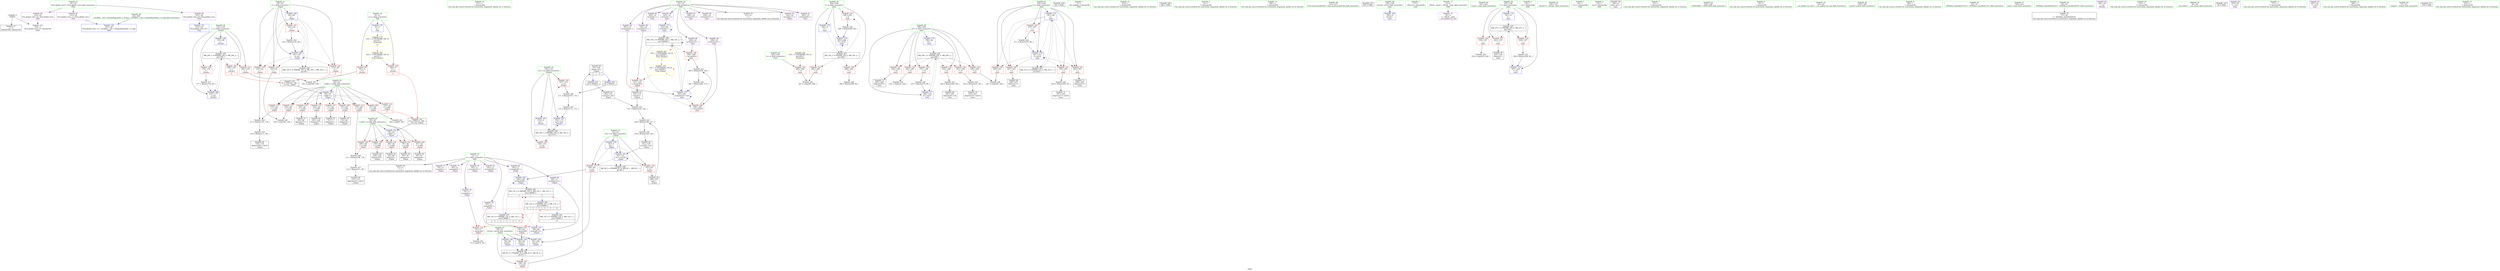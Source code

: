 digraph "SVFG" {
	label="SVFG";

	Node0x55d2bf712060 [shape=record,color=grey,label="{NodeID: 0\nNullPtr}"];
	Node0x55d2bf712060 -> Node0x55d2bf731a80[style=solid];
	Node0x55d2bf712060 -> Node0x55d2bf7392a0[style=solid];
	Node0x55d2bf74def0 [shape=record,color=yellow,style=double,label="{NodeID: 263\n16V_1 = ENCHI(MR_16V_0)\npts\{10 \}\nFun[_Z4calcv]}"];
	Node0x55d2bf74def0 -> Node0x55d2bf732690[style=dashed];
	Node0x55d2bf74def0 -> Node0x55d2bf732760[style=dashed];
	Node0x55d2bf732490 [shape=record,color=purple,label="{NodeID: 97\n313\<--24\nllvm.global_ctors_1\<--llvm.global_ctors\nGlob }"];
	Node0x55d2bf732490 -> Node0x55d2bf7391a0[style=solid];
	Node0x55d2bf72ff40 [shape=record,color=green,label="{NodeID: 14\n211\<--1\n\<--dummyObj\nCan only get source location for instruction, argument, global var or function.}"];
	Node0x55d2bf732030 [shape=record,color=red,label="{NodeID: 111\n104\<--60\n\<--v.addr\n_Z2goii\n}"];
	Node0x55d2bf732030 -> Node0x55d2bf73fe50[style=solid];
	Node0x55d2bf7309c0 [shape=record,color=green,label="{NodeID: 28\n58\<--59\nn.addr\<--n.addr_field_insensitive\n_Z2goii\n}"];
	Node0x55d2bf7309c0 -> Node0x55d2bf732900[style=solid];
	Node0x55d2bf7309c0 -> Node0x55d2bf7329d0[style=solid];
	Node0x55d2bf7309c0 -> Node0x55d2bf732aa0[style=solid];
	Node0x55d2bf7309c0 -> Node0x55d2bf731b50[style=solid];
	Node0x55d2bf7309c0 -> Node0x55d2bf731c20[style=solid];
	Node0x55d2bf7309c0 -> Node0x55d2bf7393a0[style=solid];
	Node0x55d2bf737bb0 [shape=record,color=red,label="{NodeID: 125\n167\<--153\n\<--res\n_Z4calcv\n}"];
	Node0x55d2bf737bb0 -> Node0x55d2bf73e950[style=solid];
	Node0x55d2bf7315e0 [shape=record,color=green,label="{NodeID: 42\n203\<--204\ntt\<--tt_field_insensitive\nmain\n}"];
	Node0x55d2bf7315e0 -> Node0x55d2bf738b20[style=solid];
	Node0x55d2bf73e350 [shape=record,color=grey,label="{NodeID: 222\n129 = Binary(128, 130, )\n}"];
	Node0x55d2bf73e350 -> Node0x55d2bf733860[style=solid];
	Node0x55d2bf738710 [shape=record,color=red,label="{NodeID: 139\n239\<--201\n\<--j\nmain\n}"];
	Node0x55d2bf738710 -> Node0x55d2bf73f850[style=solid];
	Node0x55d2bf7332b0 [shape=record,color=black,label="{NodeID: 56\n92\<--91\nidxprom9\<--\n_Z2goii\n}"];
	Node0x55d2bf75f0d0 [shape=record,color=black,label="{NodeID: 319\n182 = PHI()\n}"];
	Node0x55d2bf73f850 [shape=record,color=grey,label="{NodeID: 236\n241 = cmp(239, 240, )\n}"];
	Node0x55d2bf7392a0 [shape=record,color=blue, style = dotted,label="{NodeID: 153\n314\<--3\nllvm.global_ctors_2\<--dummyVal\nGlob }"];
	Node0x55d2bf733e10 [shape=record,color=black,label="{NodeID: 70\n253\<--252\nidxprom14\<--sub13\nmain\n}"];
	Node0x55d2bf749df0 [shape=record,color=black,label="{NodeID: 250\nMR_12V_2 = PHI(MR_12V_6, MR_12V_1, MR_12V_3, )\npts\{130000 \}\n|{<s0>3|<s1>5}}"];
	Node0x55d2bf749df0:s0 -> Node0x55d2bf74c0f0[style=dashed,color=blue];
	Node0x55d2bf749df0:s1 -> Node0x55d2bf74cff0[style=dashed,color=blue];
	Node0x55d2bf739e30 [shape=record,color=blue,label="{NodeID: 167\n153\<--172\nres\<--rem\n_Z4calcv\n}"];
	Node0x55d2bf739e30 -> Node0x55d2bf74c5f0[style=dashed];
	Node0x55d2bf734970 [shape=record,color=purple,label="{NodeID: 84\n120\<--14\narrayidx21\<--c\n_Z2goii\n}"];
	Node0x55d2bf734970 -> Node0x55d2bf737ae0[style=solid];
	Node0x55d2bf729320 [shape=record,color=green,label="{NodeID: 1\n7\<--1\n__dso_handle\<--dummyObj\nGlob }"];
	Node0x55d2bf732590 [shape=record,color=purple,label="{NodeID: 98\n314\<--24\nllvm.global_ctors_2\<--llvm.global_ctors\nGlob }"];
	Node0x55d2bf732590 -> Node0x55d2bf7392a0[style=solid];
	Node0x55d2bf72ffd0 [shape=record,color=green,label="{NodeID: 15\n215\<--1\n\<--dummyObj\nCan only get source location for instruction, argument, global var or function.}"];
	Node0x55d2bf732100 [shape=record,color=red,label="{NodeID: 112\n110\<--60\n\<--v.addr\n_Z2goii\n}"];
	Node0x55d2bf732100 -> Node0x55d2bf73ec50[style=solid];
	Node0x55d2bf730a90 [shape=record,color=green,label="{NodeID: 29\n60\<--61\nv.addr\<--v.addr_field_insensitive\n_Z2goii\n}"];
	Node0x55d2bf730a90 -> Node0x55d2bf731cf0[style=solid];
	Node0x55d2bf730a90 -> Node0x55d2bf731dc0[style=solid];
	Node0x55d2bf730a90 -> Node0x55d2bf731e90[style=solid];
	Node0x55d2bf730a90 -> Node0x55d2bf731f60[style=solid];
	Node0x55d2bf730a90 -> Node0x55d2bf732030[style=solid];
	Node0x55d2bf730a90 -> Node0x55d2bf732100[style=solid];
	Node0x55d2bf730a90 -> Node0x55d2bf7321d0[style=solid];
	Node0x55d2bf730a90 -> Node0x55d2bf7322a0[style=solid];
	Node0x55d2bf730a90 -> Node0x55d2bf737390[style=solid];
	Node0x55d2bf730a90 -> Node0x55d2bf739470[style=solid];
	Node0x55d2bf737c80 [shape=record,color=red,label="{NodeID: 126\n180\<--153\n\<--res\n_Z4calcv\n}"];
	Node0x55d2bf7316b0 [shape=record,color=green,label="{NodeID: 43\n205\<--206\nii\<--ii_field_insensitive\nmain\n}"];
	Node0x55d2bf7316b0 -> Node0x55d2bf738bf0[style=solid];
	Node0x55d2bf7316b0 -> Node0x55d2bf738cc0[style=solid];
	Node0x55d2bf7316b0 -> Node0x55d2bf738d90[style=solid];
	Node0x55d2bf7316b0 -> Node0x55d2bf73a720[style=solid];
	Node0x55d2bf7316b0 -> Node0x55d2bf73a7f0[style=solid];
	Node0x55d2bf73e4d0 [shape=record,color=grey,label="{NodeID: 223\n128 = Binary(108, 127, )\n}"];
	Node0x55d2bf73e4d0 -> Node0x55d2bf73e350[style=solid];
	Node0x55d2bf7387e0 [shape=record,color=red,label="{NodeID: 140\n247\<--201\n\<--j\nmain\n}"];
	Node0x55d2bf7387e0 -> Node0x55d2bf733d40[style=solid];
	Node0x55d2bf733380 [shape=record,color=black,label="{NodeID: 57\n95\<--94\nidxprom11\<--\n_Z2goii\n}"];
	Node0x55d2bf75f1a0 [shape=record,color=black,label="{NodeID: 320\n280 = PHI()\n}"];
	Node0x55d2bf73f9d0 [shape=record,color=grey,label="{NodeID: 237\n165 = cmp(163, 164, )\n}"];
	Node0x55d2bf7393a0 [shape=record,color=blue,label="{NodeID: 154\n58\<--54\nn.addr\<--n\n_Z2goii\n}"];
	Node0x55d2bf7393a0 -> Node0x55d2bf732900[style=dashed];
	Node0x55d2bf7393a0 -> Node0x55d2bf7329d0[style=dashed];
	Node0x55d2bf7393a0 -> Node0x55d2bf732aa0[style=dashed];
	Node0x55d2bf7393a0 -> Node0x55d2bf731b50[style=dashed];
	Node0x55d2bf7393a0 -> Node0x55d2bf731c20[style=dashed];
	Node0x55d2bf733ee0 [shape=record,color=black,label="{NodeID: 71\n257\<--256\nidxprom17\<--sub16\nmain\n}"];
	Node0x55d2bf74a2f0 [shape=record,color=black,label="{NodeID: 251\nMR_35V_3 = PHI(MR_35V_4, MR_35V_2, )\npts\{206 \}\n}"];
	Node0x55d2bf74a2f0 -> Node0x55d2bf738bf0[style=dashed];
	Node0x55d2bf74a2f0 -> Node0x55d2bf738cc0[style=dashed];
	Node0x55d2bf74a2f0 -> Node0x55d2bf738d90[style=dashed];
	Node0x55d2bf74a2f0 -> Node0x55d2bf73a7f0[style=dashed];
	Node0x55d2bf739f00 [shape=record,color=blue,label="{NodeID: 168\n155\<--177\ni\<--inc\n_Z4calcv\n}"];
	Node0x55d2bf739f00 -> Node0x55d2bf74caf0[style=dashed];
	Node0x55d2bf734a40 [shape=record,color=purple,label="{NodeID: 85\n224\<--14\narrayidx\<--c\nmain\n}"];
	Node0x55d2bf72f4e0 [shape=record,color=green,label="{NodeID: 2\n9\<--1\n\<--dummyObj\nCan only get source location for instruction, argument, global var or function.}"];
	Node0x55d2bf732690 [shape=record,color=red,label="{NodeID: 99\n164\<--8\n\<--n\n_Z4calcv\n}"];
	Node0x55d2bf732690 -> Node0x55d2bf73f9d0[style=solid];
	Node0x55d2bf730060 [shape=record,color=green,label="{NodeID: 16\n220\<--1\n\<--dummyObj\nCan only get source location for instruction, argument, global var or function.}"];
	Node0x55d2bf7321d0 [shape=record,color=red,label="{NodeID: 113\n115\<--60\n\<--v.addr\n_Z2goii\n}"];
	Node0x55d2bf7321d0 -> Node0x55d2bf73edd0[style=solid];
	Node0x55d2bf730b60 [shape=record,color=green,label="{NodeID: 30\n62\<--63\nres\<--res_field_insensitive\n_Z2goii\n}"];
	Node0x55d2bf730b60 -> Node0x55d2bf737460[style=solid];
	Node0x55d2bf730b60 -> Node0x55d2bf737530[style=solid];
	Node0x55d2bf730b60 -> Node0x55d2bf7397b0[style=solid];
	Node0x55d2bf730b60 -> Node0x55d2bf739950[style=solid];
	Node0x55d2bf737d50 [shape=record,color=red,label="{NodeID: 127\n163\<--155\n\<--i\n_Z4calcv\n}"];
	Node0x55d2bf737d50 -> Node0x55d2bf73f9d0[style=solid];
	Node0x55d2bf731780 [shape=record,color=green,label="{NodeID: 44\n212\<--213\nllvm.memset.p0i8.i64\<--llvm.memset.p0i8.i64_field_insensitive\n}"];
	Node0x55d2bf73e650 [shape=record,color=grey,label="{NodeID: 224\n127 = Binary(122, 126, )\n}"];
	Node0x55d2bf73e650 -> Node0x55d2bf73e4d0[style=solid];
	Node0x55d2bf7388b0 [shape=record,color=red,label="{NodeID: 141\n255\<--201\n\<--j\nmain\n}"];
	Node0x55d2bf7388b0 -> Node0x55d2bf73e050[style=solid];
	Node0x55d2bf733450 [shape=record,color=black,label="{NodeID: 58\n108\<--107\nconv\<--\n_Z2goii\n}"];
	Node0x55d2bf733450 -> Node0x55d2bf73e4d0[style=solid];
	Node0x55d2bf75f270 [shape=record,color=black,label="{NodeID: 321\n292 = PHI()\n}"];
	Node0x55d2bf73fb50 [shape=record,color=grey,label="{NodeID: 238\n235 = cmp(234, 220, )\n}"];
	Node0x55d2bf739470 [shape=record,color=blue,label="{NodeID: 155\n60\<--55\nv.addr\<--v\n_Z2goii\n}"];
	Node0x55d2bf739470 -> Node0x55d2bf731cf0[style=dashed];
	Node0x55d2bf739470 -> Node0x55d2bf731dc0[style=dashed];
	Node0x55d2bf739470 -> Node0x55d2bf731e90[style=dashed];
	Node0x55d2bf739470 -> Node0x55d2bf731f60[style=dashed];
	Node0x55d2bf739470 -> Node0x55d2bf732030[style=dashed];
	Node0x55d2bf739470 -> Node0x55d2bf732100[style=dashed];
	Node0x55d2bf739470 -> Node0x55d2bf7321d0[style=dashed];
	Node0x55d2bf739470 -> Node0x55d2bf7322a0[style=dashed];
	Node0x55d2bf739470 -> Node0x55d2bf737390[style=dashed];
	Node0x55d2bf733fb0 [shape=record,color=black,label="{NodeID: 72\n263\<--262\nidxprom19\<--\nmain\n}"];
	Node0x55d2bf74a7f0 [shape=record,color=black,label="{NodeID: 252\nMR_12V_2 = PHI(MR_12V_3, MR_12V_1, )\npts\{130000 \}\n|{<s0>11}}"];
	Node0x55d2bf74a7f0:s0 -> Node0x55d2bf74cff0[style=dashed,color=red];
	Node0x55d2bf739fd0 [shape=record,color=blue,label="{NodeID: 169\n195\<--9\nretval\<--\nmain\n}"];
	Node0x55d2bf734b10 [shape=record,color=purple,label="{NodeID: 86\n225\<--14\narrayidx1\<--c\nmain\n}"];
	Node0x55d2bf734b10 -> Node0x55d2bf73a170[style=solid];
	Node0x55d2bf72a540 [shape=record,color=green,label="{NodeID: 3\n17\<--1\n_ZSt3cin\<--dummyObj\nGlob }"];
	Node0x55d2bf732760 [shape=record,color=red,label="{NodeID: 100\n168\<--8\n\<--n\n_Z4calcv\n|{<s0>5}}"];
	Node0x55d2bf732760:s0 -> Node0x55d2bf75f340[style=solid,color=red];
	Node0x55d2bf7300f0 [shape=record,color=green,label="{NodeID: 17\n4\<--6\n_ZStL8__ioinit\<--_ZStL8__ioinit_field_insensitive\nGlob }"];
	Node0x55d2bf7300f0 -> Node0x55d2bf734150[style=solid];
	Node0x55d2bf750080 [shape=record,color=yellow,style=double,label="{NodeID: 280\n33V_1 = ENCHI(MR_33V_0)\npts\{204 \}\nFun[main]}"];
	Node0x55d2bf750080 -> Node0x55d2bf738b20[style=dashed];
	Node0x55d2bf7322a0 [shape=record,color=red,label="{NodeID: 114\n123\<--60\n\<--v.addr\n_Z2goii\n|{<s0>3}}"];
	Node0x55d2bf7322a0:s0 -> Node0x55d2bf75f340[style=solid,color=red];
	Node0x55d2bf730c30 [shape=record,color=green,label="{NodeID: 31\n64\<--65\ni\<--i_field_insensitive\n_Z2goii\n}"];
	Node0x55d2bf730c30 -> Node0x55d2bf737600[style=solid];
	Node0x55d2bf730c30 -> Node0x55d2bf7376d0[style=solid];
	Node0x55d2bf730c30 -> Node0x55d2bf7377a0[style=solid];
	Node0x55d2bf730c30 -> Node0x55d2bf737870[style=solid];
	Node0x55d2bf730c30 -> Node0x55d2bf739880[style=solid];
	Node0x55d2bf730c30 -> Node0x55d2bf739a20[style=solid];
	Node0x55d2bf737e20 [shape=record,color=red,label="{NodeID: 128\n169\<--155\n\<--i\n_Z4calcv\n|{<s0>5}}"];
	Node0x55d2bf737e20:s0 -> Node0x55d2bf75f6a0[style=solid,color=red];
	Node0x55d2bf731880 [shape=record,color=green,label="{NodeID: 45\n281\<--282\nscanf\<--scanf_field_insensitive\n}"];
	Node0x55d2bf73e7d0 [shape=record,color=grey,label="{NodeID: 225\n172 = Binary(171, 173, )\n}"];
	Node0x55d2bf73e7d0 -> Node0x55d2bf739e30[style=solid];
	Node0x55d2bf738980 [shape=record,color=red,label="{NodeID: 142\n265\<--201\n\<--j\nmain\n}"];
	Node0x55d2bf738980 -> Node0x55d2bf734080[style=solid];
	Node0x55d2bf733520 [shape=record,color=black,label="{NodeID: 59\n113\<--112\nidxprom16\<--sub15\n_Z2goii\n}"];
	Node0x55d2bf75f340 [shape=record,color=black,label="{NodeID: 322\n54 = PHI(123, 168, )\n0th arg _Z2goii }"];
	Node0x55d2bf75f340 -> Node0x55d2bf7393a0[style=solid];
	Node0x55d2bf73fcd0 [shape=record,color=grey,label="{NodeID: 239\n219 = cmp(218, 220, )\n}"];
	Node0x55d2bf739540 [shape=record,color=blue,label="{NodeID: 156\n56\<--84\nretval\<--\n_Z2goii\n}"];
	Node0x55d2bf739540 -> Node0x55d2bf748ef0[style=dashed];
	Node0x55d2bf734080 [shape=record,color=black,label="{NodeID: 73\n266\<--265\nidxprom21\<--\nmain\n}"];
	Node0x55d2bf74acf0 [shape=record,color=black,label="{NodeID: 253\nMR_27V_3 = PHI(MR_27V_4, MR_27V_2, )\npts\{198 \}\n}"];
	Node0x55d2bf74acf0 -> Node0x55d2bf737fc0[style=dashed];
	Node0x55d2bf74acf0 -> Node0x55d2bf738090[style=dashed];
	Node0x55d2bf74acf0 -> Node0x55d2bf738160[style=dashed];
	Node0x55d2bf74acf0 -> Node0x55d2bf73a240[style=dashed];
	Node0x55d2bf73a0a0 [shape=record,color=blue,label="{NodeID: 170\n197\<--9\ni\<--\nmain\n}"];
	Node0x55d2bf73a0a0 -> Node0x55d2bf74acf0[style=dashed];
	Node0x55d2bf734be0 [shape=record,color=purple,label="{NodeID: 87\n246\<--14\narrayidx10\<--c\nmain\n}"];
	Node0x55d2bf72a5d0 [shape=record,color=green,label="{NodeID: 4\n18\<--1\n.str\<--dummyObj\nGlob }"];
	Node0x55d2bf74f4c0 [shape=record,color=yellow,style=double,label="{NodeID: 267\n14V_1 = ENCHI(MR_14V_0)\npts\{160000 \}\nFun[_Z4calcv]|{<s0>5}}"];
	Node0x55d2bf74f4c0:s0 -> Node0x55d2bf74fb10[style=dashed,color=red];
	Node0x55d2bf732830 [shape=record,color=red,label="{NodeID: 101\n148\<--56\n\<--retval\n_Z2goii\n}"];
	Node0x55d2bf732830 -> Node0x55d2bf733ad0[style=solid];
	Node0x55d2bf730180 [shape=record,color=green,label="{NodeID: 18\n8\<--10\nn\<--n_field_insensitive\nGlob }"];
	Node0x55d2bf730180 -> Node0x55d2bf732690[style=solid];
	Node0x55d2bf730180 -> Node0x55d2bf732760[style=solid];
	Node0x55d2bf730180 -> Node0x55d2bf739000[style=solid];
	Node0x55d2bf737390 [shape=record,color=red,label="{NodeID: 115\n142\<--60\n\<--v.addr\n_Z2goii\n}"];
	Node0x55d2bf737390 -> Node0x55d2bf733a00[style=solid];
	Node0x55d2bf730d00 [shape=record,color=green,label="{NodeID: 32\n150\<--151\n_Z4calcv\<--_Z4calcv_field_insensitive\n}"];
	Node0x55d2bf737ef0 [shape=record,color=red,label="{NodeID: 129\n176\<--155\n\<--i\n_Z4calcv\n}"];
	Node0x55d2bf737ef0 -> Node0x55d2bf73dbd0[style=solid];
	Node0x55d2bf731980 [shape=record,color=green,label="{NodeID: 46\n26\<--308\n_GLOBAL__sub_I_SergeyRogulenko_2_0.cpp\<--_GLOBAL__sub_I_SergeyRogulenko_2_0.cpp_field_insensitive\n}"];
	Node0x55d2bf731980 -> Node0x55d2bf7391a0[style=solid];
	Node0x55d2bf73e950 [shape=record,color=grey,label="{NodeID: 226\n171 = Binary(167, 170, )\n}"];
	Node0x55d2bf73e950 -> Node0x55d2bf73e7d0[style=solid];
	Node0x55d2bf738a50 [shape=record,color=red,label="{NodeID: 143\n270\<--201\n\<--j\nmain\n}"];
	Node0x55d2bf738a50 -> Node0x55d2bf73f550[style=solid];
	Node0x55d2bf7335f0 [shape=record,color=black,label="{NodeID: 60\n119\<--118\nidxprom20\<--sub19\n_Z2goii\n}"];
	Node0x55d2bf75f6a0 [shape=record,color=black,label="{NodeID: 323\n55 = PHI(124, 169, )\n1st arg _Z2goii }"];
	Node0x55d2bf75f6a0 -> Node0x55d2bf739470[style=solid];
	Node0x55d2bf73fe50 [shape=record,color=grey,label="{NodeID: 240\n105 = cmp(103, 104, )\n}"];
	Node0x55d2bf739610 [shape=record,color=blue,label="{NodeID: 157\n96\<--89\narrayidx12\<--\n_Z2goii\n}"];
	Node0x55d2bf739610 -> Node0x55d2bf749df0[style=dashed];
	Node0x55d2bf734150 [shape=record,color=purple,label="{NodeID: 74\n35\<--4\n\<--_ZStL8__ioinit\n__cxx_global_var_init\n}"];
	Node0x55d2bf73a170 [shape=record,color=blue,label="{NodeID: 171\n225\<--89\narrayidx1\<--\nmain\n}"];
	Node0x55d2bf73a170 -> Node0x55d2bf73a170[style=dashed];
	Node0x55d2bf73a170 -> Node0x55d2bf7489f0[style=dashed];
	Node0x55d2bf734cb0 [shape=record,color=purple,label="{NodeID: 88\n249\<--14\narrayidx12\<--c\nmain\n}"];
	Node0x55d2bf734cb0 -> Node0x55d2bf738e60[style=solid];
	Node0x55d2bf72a660 [shape=record,color=green,label="{NodeID: 5\n20\<--1\n.str.1\<--dummyObj\nGlob }"];
	Node0x55d2bf732900 [shape=record,color=red,label="{NodeID: 102\n68\<--58\n\<--n.addr\n_Z2goii\n}"];
	Node0x55d2bf732900 -> Node0x55d2bf732f70[style=solid];
	Node0x55d2bf730210 [shape=record,color=green,label="{NodeID: 19\n11\<--13\nt\<--t_field_insensitive\nGlob }"];
	Node0x55d2bf730210 -> Node0x55d2bf732c70[style=solid];
	Node0x55d2bf730210 -> Node0x55d2bf734220[style=solid];
	Node0x55d2bf730210 -> Node0x55d2bf7342f0[style=solid];
	Node0x55d2bf730210 -> Node0x55d2bf7343c0[style=solid];
	Node0x55d2bf730210 -> Node0x55d2bf734490[style=solid];
	Node0x55d2bf730210 -> Node0x55d2bf734560[style=solid];
	Node0x55d2bf730210 -> Node0x55d2bf734630[style=solid];
	Node0x55d2bf730210 -> Node0x55d2bf734700[style=solid];
	Node0x55d2bf730210 -> Node0x55d2bf7347d0[style=solid];
	Node0x55d2bf737460 [shape=record,color=red,label="{NodeID: 116\n107\<--62\n\<--res\n_Z2goii\n}"];
	Node0x55d2bf737460 -> Node0x55d2bf733450[style=solid];
	Node0x55d2bf730e00 [shape=record,color=green,label="{NodeID: 33\n153\<--154\nres\<--res_field_insensitive\n_Z4calcv\n}"];
	Node0x55d2bf730e00 -> Node0x55d2bf737bb0[style=solid];
	Node0x55d2bf730e00 -> Node0x55d2bf737c80[style=solid];
	Node0x55d2bf730e00 -> Node0x55d2bf739c90[style=solid];
	Node0x55d2bf730e00 -> Node0x55d2bf739e30[style=solid];
	Node0x55d2bf737fc0 [shape=record,color=red,label="{NodeID: 130\n218\<--197\n\<--i\nmain\n}"];
	Node0x55d2bf737fc0 -> Node0x55d2bf73fcd0[style=solid];
	Node0x55d2bf731a80 [shape=record,color=black,label="{NodeID: 47\n2\<--3\ndummyVal\<--dummyVal\n}"];
	Node0x55d2bf73ead0 [shape=record,color=grey,label="{NodeID: 227\n112 = Binary(111, 89, )\n}"];
	Node0x55d2bf73ead0 -> Node0x55d2bf733520[style=solid];
	Node0x55d2bf738b20 [shape=record,color=red,label="{NodeID: 144\n286\<--203\n\<--tt\nmain\n}"];
	Node0x55d2bf738b20 -> Node0x55d2bf7402d0[style=solid];
	Node0x55d2bf7336c0 [shape=record,color=black,label="{NodeID: 61\n122\<--121\nconv22\<--\n_Z2goii\n}"];
	Node0x55d2bf7336c0 -> Node0x55d2bf73e650[style=solid];
	Node0x55d2bf73ffd0 [shape=record,color=grey,label="{NodeID: 241\n88 = cmp(87, 89, )\n}"];
	Node0x55d2bf7396e0 [shape=record,color=blue,label="{NodeID: 158\n56\<--89\nretval\<--\n_Z2goii\n}"];
	Node0x55d2bf7396e0 -> Node0x55d2bf748ef0[style=dashed];
	Node0x55d2bf734220 [shape=record,color=purple,label="{NodeID: 75\n70\<--11\narrayidx\<--t\n_Z2goii\n}"];
	Node0x55d2bf73a240 [shape=record,color=blue,label="{NodeID: 172\n197\<--229\ni\<--inc\nmain\n}"];
	Node0x55d2bf73a240 -> Node0x55d2bf74acf0[style=dashed];
	Node0x55d2bf734d80 [shape=record,color=purple,label="{NodeID: 89\n254\<--14\narrayidx15\<--c\nmain\n}"];
	Node0x55d2bf72a6f0 [shape=record,color=green,label="{NodeID: 6\n22\<--1\n.str.2\<--dummyObj\nGlob }"];
	Node0x55d2bf7329d0 [shape=record,color=red,label="{NodeID: 103\n78\<--58\n\<--n.addr\n_Z2goii\n}"];
	Node0x55d2bf7329d0 -> Node0x55d2bf733110[style=solid];
	Node0x55d2bf7302a0 [shape=record,color=green,label="{NodeID: 20\n14\<--16\nc\<--c_field_insensitive\nGlob }"];
	Node0x55d2bf7302a0 -> Node0x55d2bf732d70[style=solid];
	Node0x55d2bf7302a0 -> Node0x55d2bf7348a0[style=solid];
	Node0x55d2bf7302a0 -> Node0x55d2bf734970[style=solid];
	Node0x55d2bf7302a0 -> Node0x55d2bf734a40[style=solid];
	Node0x55d2bf7302a0 -> Node0x55d2bf734b10[style=solid];
	Node0x55d2bf7302a0 -> Node0x55d2bf734be0[style=solid];
	Node0x55d2bf7302a0 -> Node0x55d2bf734cb0[style=solid];
	Node0x55d2bf7302a0 -> Node0x55d2bf734d80[style=solid];
	Node0x55d2bf7302a0 -> Node0x55d2bf734e50[style=solid];
	Node0x55d2bf7302a0 -> Node0x55d2bf734f20[style=solid];
	Node0x55d2bf7302a0 -> Node0x55d2bf734ff0[style=solid];
	Node0x55d2bf737530 [shape=record,color=red,label="{NodeID: 117\n138\<--62\n\<--res\n_Z2goii\n}"];
	Node0x55d2bf737530 -> Node0x55d2bf739af0[style=solid];
	Node0x55d2bf737530 -> Node0x55d2bf739bc0[style=solid];
	Node0x55d2bf730ed0 [shape=record,color=green,label="{NodeID: 34\n155\<--156\ni\<--i_field_insensitive\n_Z4calcv\n}"];
	Node0x55d2bf730ed0 -> Node0x55d2bf737d50[style=solid];
	Node0x55d2bf730ed0 -> Node0x55d2bf737e20[style=solid];
	Node0x55d2bf730ed0 -> Node0x55d2bf737ef0[style=solid];
	Node0x55d2bf730ed0 -> Node0x55d2bf739d60[style=solid];
	Node0x55d2bf730ed0 -> Node0x55d2bf739f00[style=solid];
	Node0x55d2bf738090 [shape=record,color=red,label="{NodeID: 131\n222\<--197\n\<--i\nmain\n}"];
	Node0x55d2bf738090 -> Node0x55d2bf733ba0[style=solid];
	Node0x55d2bf732ba0 [shape=record,color=black,label="{NodeID: 48\n194\<--9\nmain_ret\<--\nmain\n}"];
	Node0x55d2bf73ec50 [shape=record,color=grey,label="{NodeID: 228\n111 = Binary(109, 110, )\n}"];
	Node0x55d2bf73ec50 -> Node0x55d2bf73ead0[style=solid];
	Node0x55d2bf738bf0 [shape=record,color=red,label="{NodeID: 145\n285\<--205\n\<--ii\nmain\n}"];
	Node0x55d2bf738bf0 -> Node0x55d2bf7402d0[style=solid];
	Node0x55d2bf733790 [shape=record,color=black,label="{NodeID: 62\n126\<--125\nconv23\<--call\n_Z2goii\n}"];
	Node0x55d2bf733790 -> Node0x55d2bf73e650[style=solid];
	Node0x55d2bf740150 [shape=record,color=grey,label="{NodeID: 242\n75 = cmp(74, 76, )\n}"];
	Node0x55d2bf7397b0 [shape=record,color=blue,label="{NodeID: 159\n62\<--9\nres\<--\n_Z2goii\n}"];
	Node0x55d2bf7397b0 -> Node0x55d2bf737460[style=dashed];
	Node0x55d2bf7397b0 -> Node0x55d2bf737530[style=dashed];
	Node0x55d2bf7397b0 -> Node0x55d2bf739950[style=dashed];
	Node0x55d2bf7397b0 -> Node0x55d2bf7493f0[style=dashed];
	Node0x55d2bf7342f0 [shape=record,color=purple,label="{NodeID: 76\n73\<--11\narrayidx2\<--t\n_Z2goii\n}"];
	Node0x55d2bf7342f0 -> Node0x55d2bf737940[style=solid];
	Node0x55d2bf73a310 [shape=record,color=blue,label="{NodeID: 173\n199\<--89\ni2\<--\nmain\n}"];
	Node0x55d2bf73a310 -> Node0x55d2bf747ff0[style=dashed];
	Node0x55d2bf734e50 [shape=record,color=purple,label="{NodeID: 90\n258\<--14\narrayidx18\<--c\nmain\n}"];
	Node0x55d2bf734e50 -> Node0x55d2bf738f30[style=solid];
	Node0x55d2bf7294a0 [shape=record,color=green,label="{NodeID: 7\n25\<--1\n\<--dummyObj\nCan only get source location for instruction, argument, global var or function.}"];
	Node0x55d2bf732aa0 [shape=record,color=red,label="{NodeID: 104\n91\<--58\n\<--n.addr\n_Z2goii\n}"];
	Node0x55d2bf732aa0 -> Node0x55d2bf7332b0[style=solid];
	Node0x55d2bf730330 [shape=record,color=green,label="{NodeID: 21\n24\<--28\nllvm.global_ctors\<--llvm.global_ctors_field_insensitive\nGlob }"];
	Node0x55d2bf730330 -> Node0x55d2bf732390[style=solid];
	Node0x55d2bf730330 -> Node0x55d2bf732490[style=solid];
	Node0x55d2bf730330 -> Node0x55d2bf732590[style=solid];
	Node0x55d2bf737600 [shape=record,color=red,label="{NodeID: 118\n103\<--64\n\<--i\n_Z2goii\n}"];
	Node0x55d2bf737600 -> Node0x55d2bf73fe50[style=solid];
	Node0x55d2bf730fa0 [shape=record,color=green,label="{NodeID: 35\n159\<--160\n_ZNSirsERi\<--_ZNSirsERi_field_insensitive\n}"];
	Node0x55d2bf73d8d0 [shape=record,color=grey,label="{NodeID: 215\n260 = Binary(250, 259, )\n}"];
	Node0x55d2bf73d8d0 -> Node0x55d2bf73da50[style=solid];
	Node0x55d2bf738160 [shape=record,color=red,label="{NodeID: 132\n228\<--197\n\<--i\nmain\n}"];
	Node0x55d2bf738160 -> Node0x55d2bf73f0d0[style=solid];
	Node0x55d2bf732c70 [shape=record,color=black,label="{NodeID: 49\n12\<--11\n\<--t\nCan only get source location for instruction, argument, global var or function.}"];
	Node0x55d2bf73edd0 [shape=record,color=grey,label="{NodeID: 229\n117 = Binary(115, 116, )\n}"];
	Node0x55d2bf73edd0 -> Node0x55d2bf73ded0[style=solid];
	Node0x55d2bf738cc0 [shape=record,color=red,label="{NodeID: 146\n289\<--205\n\<--ii\nmain\n}"];
	Node0x55d2bf738cc0 -> Node0x55d2bf73ef50[style=solid];
	Node0x55d2bf733860 [shape=record,color=black,label="{NodeID: 63\n131\<--129\nconv24\<--rem\n_Z2goii\n}"];
	Node0x55d2bf733860 -> Node0x55d2bf739950[style=solid];
	Node0x55d2bf7402d0 [shape=record,color=grey,label="{NodeID: 243\n287 = cmp(285, 286, )\n}"];
	Node0x55d2bf739880 [shape=record,color=blue,label="{NodeID: 160\n64\<--89\ni\<--\n_Z2goii\n}"];
	Node0x55d2bf739880 -> Node0x55d2bf737600[style=dashed];
	Node0x55d2bf739880 -> Node0x55d2bf7376d0[style=dashed];
	Node0x55d2bf739880 -> Node0x55d2bf7377a0[style=dashed];
	Node0x55d2bf739880 -> Node0x55d2bf737870[style=dashed];
	Node0x55d2bf739880 -> Node0x55d2bf739a20[style=dashed];
	Node0x55d2bf739880 -> Node0x55d2bf7498f0[style=dashed];
	Node0x55d2bf7343c0 [shape=record,color=purple,label="{NodeID: 77\n80\<--11\narrayidx4\<--t\n_Z2goii\n}"];
	Node0x55d2bf74c0f0 [shape=record,color=black,label="{NodeID: 257\nMR_12V_4 = PHI(MR_12V_5, MR_12V_1, )\npts\{130000 \}\n|{|<s1>3|<s2>3|<s3>3|<s4>3|<s5>3}}"];
	Node0x55d2bf74c0f0 -> Node0x55d2bf739af0[style=dashed];
	Node0x55d2bf74c0f0:s1 -> Node0x55d2bf737940[style=dashed,color=red];
	Node0x55d2bf74c0f0:s2 -> Node0x55d2bf737a10[style=dashed,color=red];
	Node0x55d2bf74c0f0:s3 -> Node0x55d2bf739610[style=dashed,color=red];
	Node0x55d2bf74c0f0:s4 -> Node0x55d2bf749df0[style=dashed,color=red];
	Node0x55d2bf74c0f0:s5 -> Node0x55d2bf74c0f0[style=dashed,color=red];
	Node0x55d2bf73a3e0 [shape=record,color=blue,label="{NodeID: 174\n201\<--89\nj\<--\nmain\n}"];
	Node0x55d2bf73a3e0 -> Node0x55d2bf738710[style=dashed];
	Node0x55d2bf73a3e0 -> Node0x55d2bf7387e0[style=dashed];
	Node0x55d2bf73a3e0 -> Node0x55d2bf7388b0[style=dashed];
	Node0x55d2bf73a3e0 -> Node0x55d2bf738980[style=dashed];
	Node0x55d2bf73a3e0 -> Node0x55d2bf738a50[style=dashed];
	Node0x55d2bf73a3e0 -> Node0x55d2bf73a580[style=dashed];
	Node0x55d2bf73a3e0 -> Node0x55d2bf7484f0[style=dashed];
	Node0x55d2bf734f20 [shape=record,color=purple,label="{NodeID: 91\n264\<--14\narrayidx20\<--c\nmain\n}"];
	Node0x55d2bf729530 [shape=record,color=green,label="{NodeID: 8\n76\<--1\n\<--dummyObj\nCan only get source location for instruction, argument, global var or function.}"];
	Node0x55d2bf731b50 [shape=record,color=red,label="{NodeID: 105\n109\<--58\n\<--n.addr\n_Z2goii\n}"];
	Node0x55d2bf731b50 -> Node0x55d2bf73ec50[style=solid];
	Node0x55d2bf7303f0 [shape=record,color=green,label="{NodeID: 22\n29\<--30\n__cxx_global_var_init\<--__cxx_global_var_init_field_insensitive\n}"];
	Node0x55d2bf7376d0 [shape=record,color=red,label="{NodeID: 119\n116\<--64\n\<--i\n_Z2goii\n}"];
	Node0x55d2bf7376d0 -> Node0x55d2bf73edd0[style=solid];
	Node0x55d2bf7310a0 [shape=record,color=green,label="{NodeID: 36\n183\<--184\nprintf\<--printf_field_insensitive\n}"];
	Node0x55d2bf73da50 [shape=record,color=grey,label="{NodeID: 216\n261 = Binary(260, 173, )\n}"];
	Node0x55d2bf73da50 -> Node0x55d2bf73a4b0[style=solid];
	Node0x55d2bf738230 [shape=record,color=red,label="{NodeID: 133\n234\<--199\n\<--i2\nmain\n}"];
	Node0x55d2bf738230 -> Node0x55d2bf73fb50[style=solid];
	Node0x55d2bf732d70 [shape=record,color=black,label="{NodeID: 50\n15\<--14\n\<--c\nCan only get source location for instruction, argument, global var or function.}"];
	Node0x55d2bf73ef50 [shape=record,color=grey,label="{NodeID: 230\n290 = Binary(289, 89, )\n}"];
	Node0x55d2bf738d90 [shape=record,color=red,label="{NodeID: 147\n295\<--205\n\<--ii\nmain\n}"];
	Node0x55d2bf738d90 -> Node0x55d2bf73f250[style=solid];
	Node0x55d2bf733930 [shape=record,color=black,label="{NodeID: 64\n140\<--139\nidxprom25\<--\n_Z2goii\n}"];
	Node0x55d2bf747ff0 [shape=record,color=black,label="{NodeID: 244\nMR_29V_3 = PHI(MR_29V_4, MR_29V_2, )\npts\{200 \}\n}"];
	Node0x55d2bf747ff0 -> Node0x55d2bf738230[style=dashed];
	Node0x55d2bf747ff0 -> Node0x55d2bf738300[style=dashed];
	Node0x55d2bf747ff0 -> Node0x55d2bf7383d0[style=dashed];
	Node0x55d2bf747ff0 -> Node0x55d2bf7384a0[style=dashed];
	Node0x55d2bf747ff0 -> Node0x55d2bf738570[style=dashed];
	Node0x55d2bf747ff0 -> Node0x55d2bf738640[style=dashed];
	Node0x55d2bf747ff0 -> Node0x55d2bf73a650[style=dashed];
	Node0x55d2bf739950 [shape=record,color=blue,label="{NodeID: 161\n62\<--131\nres\<--conv24\n_Z2goii\n}"];
	Node0x55d2bf739950 -> Node0x55d2bf737460[style=dashed];
	Node0x55d2bf739950 -> Node0x55d2bf737530[style=dashed];
	Node0x55d2bf739950 -> Node0x55d2bf739950[style=dashed];
	Node0x55d2bf739950 -> Node0x55d2bf7493f0[style=dashed];
	Node0x55d2bf734490 [shape=record,color=purple,label="{NodeID: 78\n83\<--11\narrayidx6\<--t\n_Z2goii\n}"];
	Node0x55d2bf734490 -> Node0x55d2bf737a10[style=solid];
	Node0x55d2bf74c5f0 [shape=record,color=black,label="{NodeID: 258\nMR_18V_3 = PHI(MR_18V_4, MR_18V_2, )\npts\{154 \}\n}"];
	Node0x55d2bf74c5f0 -> Node0x55d2bf737bb0[style=dashed];
	Node0x55d2bf74c5f0 -> Node0x55d2bf737c80[style=dashed];
	Node0x55d2bf74c5f0 -> Node0x55d2bf739e30[style=dashed];
	Node0x55d2bf73a4b0 [shape=record,color=blue,label="{NodeID: 175\n267\<--261\narrayidx22\<--rem\nmain\n}"];
	Node0x55d2bf73a4b0 -> Node0x55d2bf738e60[style=dashed];
	Node0x55d2bf73a4b0 -> Node0x55d2bf738f30[style=dashed];
	Node0x55d2bf73a4b0 -> Node0x55d2bf73a4b0[style=dashed];
	Node0x55d2bf73a4b0 -> Node0x55d2bf7489f0[style=dashed];
	Node0x55d2bf734ff0 [shape=record,color=purple,label="{NodeID: 92\n267\<--14\narrayidx22\<--c\nmain\n}"];
	Node0x55d2bf734ff0 -> Node0x55d2bf73a4b0[style=solid];
	Node0x55d2bf7295c0 [shape=record,color=green,label="{NodeID: 9\n89\<--1\n\<--dummyObj\nCan only get source location for instruction, argument, global var or function.}"];
	Node0x55d2bf731c20 [shape=record,color=red,label="{NodeID: 106\n139\<--58\n\<--n.addr\n_Z2goii\n}"];
	Node0x55d2bf731c20 -> Node0x55d2bf733930[style=solid];
	Node0x55d2bf7304f0 [shape=record,color=green,label="{NodeID: 23\n33\<--34\n_ZNSt8ios_base4InitC1Ev\<--_ZNSt8ios_base4InitC1Ev_field_insensitive\n}"];
	Node0x55d2bf7377a0 [shape=record,color=red,label="{NodeID: 120\n124\<--64\n\<--i\n_Z2goii\n|{<s0>3}}"];
	Node0x55d2bf7377a0:s0 -> Node0x55d2bf75f6a0[style=solid,color=red];
	Node0x55d2bf7311a0 [shape=record,color=green,label="{NodeID: 37\n192\<--193\nmain\<--main_field_insensitive\n}"];
	Node0x55d2bf73dbd0 [shape=record,color=grey,label="{NodeID: 217\n177 = Binary(176, 89, )\n}"];
	Node0x55d2bf73dbd0 -> Node0x55d2bf739f00[style=solid];
	Node0x55d2bf738300 [shape=record,color=red,label="{NodeID: 134\n240\<--199\n\<--i2\nmain\n}"];
	Node0x55d2bf738300 -> Node0x55d2bf73f850[style=solid];
	Node0x55d2bf732e70 [shape=record,color=black,label="{NodeID: 51\n37\<--38\n\<--_ZNSt8ios_base4InitD1Ev\nCan only get source location for instruction, argument, global var or function.}"];
	Node0x55d2bf73f0d0 [shape=record,color=grey,label="{NodeID: 231\n229 = Binary(228, 89, )\n}"];
	Node0x55d2bf73f0d0 -> Node0x55d2bf73a240[style=solid];
	Node0x55d2bf738e60 [shape=record,color=red,label="{NodeID: 148\n250\<--249\n\<--arrayidx12\nmain\n}"];
	Node0x55d2bf738e60 -> Node0x55d2bf73d8d0[style=solid];
	Node0x55d2bf733a00 [shape=record,color=black,label="{NodeID: 65\n143\<--142\nidxprom27\<--\n_Z2goii\n}"];
	Node0x55d2bf7484f0 [shape=record,color=black,label="{NodeID: 245\nMR_31V_2 = PHI(MR_31V_4, MR_31V_1, )\npts\{202 \}\n}"];
	Node0x55d2bf7484f0 -> Node0x55d2bf73a3e0[style=dashed];
	Node0x55d2bf739a20 [shape=record,color=blue,label="{NodeID: 162\n64\<--135\ni\<--inc\n_Z2goii\n}"];
	Node0x55d2bf739a20 -> Node0x55d2bf737600[style=dashed];
	Node0x55d2bf739a20 -> Node0x55d2bf7376d0[style=dashed];
	Node0x55d2bf739a20 -> Node0x55d2bf7377a0[style=dashed];
	Node0x55d2bf739a20 -> Node0x55d2bf737870[style=dashed];
	Node0x55d2bf739a20 -> Node0x55d2bf739a20[style=dashed];
	Node0x55d2bf739a20 -> Node0x55d2bf7498f0[style=dashed];
	Node0x55d2bf734560 [shape=record,color=purple,label="{NodeID: 79\n93\<--11\narrayidx10\<--t\n_Z2goii\n}"];
	Node0x55d2bf74caf0 [shape=record,color=black,label="{NodeID: 259\nMR_20V_3 = PHI(MR_20V_4, MR_20V_2, )\npts\{156 \}\n}"];
	Node0x55d2bf74caf0 -> Node0x55d2bf737d50[style=dashed];
	Node0x55d2bf74caf0 -> Node0x55d2bf737e20[style=dashed];
	Node0x55d2bf74caf0 -> Node0x55d2bf737ef0[style=dashed];
	Node0x55d2bf74caf0 -> Node0x55d2bf739f00[style=dashed];
	Node0x55d2bf73a580 [shape=record,color=blue,label="{NodeID: 176\n201\<--271\nj\<--inc24\nmain\n}"];
	Node0x55d2bf73a580 -> Node0x55d2bf738710[style=dashed];
	Node0x55d2bf73a580 -> Node0x55d2bf7387e0[style=dashed];
	Node0x55d2bf73a580 -> Node0x55d2bf7388b0[style=dashed];
	Node0x55d2bf73a580 -> Node0x55d2bf738980[style=dashed];
	Node0x55d2bf73a580 -> Node0x55d2bf738a50[style=dashed];
	Node0x55d2bf73a580 -> Node0x55d2bf73a580[style=dashed];
	Node0x55d2bf73a580 -> Node0x55d2bf7484f0[style=dashed];
	Node0x55d2bf7350c0 [shape=record,color=purple,label="{NodeID: 93\n181\<--18\n\<--.str\n_Z4calcv\n}"];
	Node0x55d2bf729650 [shape=record,color=green,label="{NodeID: 10\n130\<--1\n\<--dummyObj\nCan only get source location for instruction, argument, global var or function.}"];
	Node0x55d2bf731cf0 [shape=record,color=red,label="{NodeID: 107\n71\<--60\n\<--v.addr\n_Z2goii\n}"];
	Node0x55d2bf731cf0 -> Node0x55d2bf733040[style=solid];
	Node0x55d2bf7305f0 [shape=record,color=green,label="{NodeID: 24\n39\<--40\n__cxa_atexit\<--__cxa_atexit_field_insensitive\n}"];
	Node0x55d2bf737870 [shape=record,color=red,label="{NodeID: 121\n134\<--64\n\<--i\n_Z2goii\n}"];
	Node0x55d2bf737870 -> Node0x55d2bf73f3d0[style=solid];
	Node0x55d2bf7312a0 [shape=record,color=green,label="{NodeID: 38\n195\<--196\nretval\<--retval_field_insensitive\nmain\n}"];
	Node0x55d2bf7312a0 -> Node0x55d2bf739fd0[style=solid];
	Node0x55d2bf73dd50 [shape=record,color=grey,label="{NodeID: 218\n252 = Binary(251, 89, )\n}"];
	Node0x55d2bf73dd50 -> Node0x55d2bf733e10[style=solid];
	Node0x55d2bf7383d0 [shape=record,color=red,label="{NodeID: 135\n243\<--199\n\<--i2\nmain\n}"];
	Node0x55d2bf7383d0 -> Node0x55d2bf73e1d0[style=solid];
	Node0x55d2bf732f70 [shape=record,color=black,label="{NodeID: 52\n69\<--68\nidxprom\<--\n_Z2goii\n}"];
	Node0x55d2bf75ebe0 [shape=record,color=black,label="{NodeID: 315\n36 = PHI()\n}"];
	Node0x55d2bf73f250 [shape=record,color=grey,label="{NodeID: 232\n296 = Binary(295, 89, )\n}"];
	Node0x55d2bf73f250 -> Node0x55d2bf73a7f0[style=solid];
	Node0x55d2bf738f30 [shape=record,color=red,label="{NodeID: 149\n259\<--258\n\<--arrayidx18\nmain\n}"];
	Node0x55d2bf738f30 -> Node0x55d2bf73d8d0[style=solid];
	Node0x55d2bf733ad0 [shape=record,color=black,label="{NodeID: 66\n53\<--148\n_Z2goii_ret\<--\n_Z2goii\n|{<s0>3|<s1>5}}"];
	Node0x55d2bf733ad0:s0 -> Node0x55d2bf75ece0[style=solid,color=blue];
	Node0x55d2bf733ad0:s1 -> Node0x55d2bf75efa0[style=solid,color=blue];
	Node0x55d2bf7489f0 [shape=record,color=black,label="{NodeID: 246\nMR_14V_4 = PHI(MR_14V_5, MR_14V_2, )\npts\{160000 \}\n|{|<s4>11}}"];
	Node0x55d2bf7489f0 -> Node0x55d2bf738e60[style=dashed];
	Node0x55d2bf7489f0 -> Node0x55d2bf738f30[style=dashed];
	Node0x55d2bf7489f0 -> Node0x55d2bf73a4b0[style=dashed];
	Node0x55d2bf7489f0 -> Node0x55d2bf7489f0[style=dashed];
	Node0x55d2bf7489f0:s4 -> Node0x55d2bf74f4c0[style=dashed,color=red];
	Node0x55d2bf739af0 [shape=record,color=blue,label="{NodeID: 163\n144\<--138\narrayidx28\<--\n_Z2goii\n}"];
	Node0x55d2bf739af0 -> Node0x55d2bf749df0[style=dashed];
	Node0x55d2bf734630 [shape=record,color=purple,label="{NodeID: 80\n96\<--11\narrayidx12\<--t\n_Z2goii\n}"];
	Node0x55d2bf734630 -> Node0x55d2bf739610[style=solid];
	Node0x55d2bf74cff0 [shape=record,color=black,label="{NodeID: 260\nMR_12V_2 = PHI(MR_12V_3, MR_12V_1, )\npts\{130000 \}\n|{<s0>5|<s1>5|<s2>5|<s3>5|<s4>5|<s5>11}}"];
	Node0x55d2bf74cff0:s0 -> Node0x55d2bf737940[style=dashed,color=red];
	Node0x55d2bf74cff0:s1 -> Node0x55d2bf737a10[style=dashed,color=red];
	Node0x55d2bf74cff0:s2 -> Node0x55d2bf739610[style=dashed,color=red];
	Node0x55d2bf74cff0:s3 -> Node0x55d2bf749df0[style=dashed,color=red];
	Node0x55d2bf74cff0:s4 -> Node0x55d2bf74c0f0[style=dashed,color=red];
	Node0x55d2bf74cff0:s5 -> Node0x55d2bf74a7f0[style=dashed,color=blue];
	Node0x55d2bf73a650 [shape=record,color=blue,label="{NodeID: 177\n199\<--276\ni2\<--inc27\nmain\n}"];
	Node0x55d2bf73a650 -> Node0x55d2bf747ff0[style=dashed];
	Node0x55d2bf735190 [shape=record,color=purple,label="{NodeID: 94\n279\<--20\n\<--.str.1\nmain\n}"];
	Node0x55d2bf72fd90 [shape=record,color=green,label="{NodeID: 11\n173\<--1\n\<--dummyObj\nCan only get source location for instruction, argument, global var or function.}"];
	Node0x55d2bf74fb10 [shape=record,color=yellow,style=double,label="{NodeID: 274\n14V_1 = ENCHI(MR_14V_0)\npts\{160000 \}\nFun[_Z2goii]|{|<s1>3}}"];
	Node0x55d2bf74fb10 -> Node0x55d2bf737ae0[style=dashed];
	Node0x55d2bf74fb10:s1 -> Node0x55d2bf74fb10[style=dashed,color=red];
	Node0x55d2bf731dc0 [shape=record,color=red,label="{NodeID: 108\n81\<--60\n\<--v.addr\n_Z2goii\n}"];
	Node0x55d2bf731dc0 -> Node0x55d2bf7331e0[style=solid];
	Node0x55d2bf7306f0 [shape=record,color=green,label="{NodeID: 25\n38\<--44\n_ZNSt8ios_base4InitD1Ev\<--_ZNSt8ios_base4InitD1Ev_field_insensitive\n}"];
	Node0x55d2bf7306f0 -> Node0x55d2bf732e70[style=solid];
	Node0x55d2bf737940 [shape=record,color=red,label="{NodeID: 122\n74\<--73\n\<--arrayidx2\n_Z2goii\n}"];
	Node0x55d2bf737940 -> Node0x55d2bf740150[style=solid];
	Node0x55d2bf731370 [shape=record,color=green,label="{NodeID: 39\n197\<--198\ni\<--i_field_insensitive\nmain\n}"];
	Node0x55d2bf731370 -> Node0x55d2bf737fc0[style=solid];
	Node0x55d2bf731370 -> Node0x55d2bf738090[style=solid];
	Node0x55d2bf731370 -> Node0x55d2bf738160[style=solid];
	Node0x55d2bf731370 -> Node0x55d2bf73a0a0[style=solid];
	Node0x55d2bf731370 -> Node0x55d2bf73a240[style=solid];
	Node0x55d2bf73ded0 [shape=record,color=grey,label="{NodeID: 219\n118 = Binary(117, 89, )\n}"];
	Node0x55d2bf73ded0 -> Node0x55d2bf7335f0[style=solid];
	Node0x55d2bf7384a0 [shape=record,color=red,label="{NodeID: 136\n251\<--199\n\<--i2\nmain\n}"];
	Node0x55d2bf7384a0 -> Node0x55d2bf73dd50[style=solid];
	Node0x55d2bf733040 [shape=record,color=black,label="{NodeID: 53\n72\<--71\nidxprom1\<--\n_Z2goii\n}"];
	Node0x55d2bf75ece0 [shape=record,color=black,label="{NodeID: 316\n125 = PHI(53, )\n}"];
	Node0x55d2bf75ece0 -> Node0x55d2bf733790[style=solid];
	Node0x55d2bf73f3d0 [shape=record,color=grey,label="{NodeID: 233\n135 = Binary(134, 89, )\n}"];
	Node0x55d2bf73f3d0 -> Node0x55d2bf739a20[style=solid];
	Node0x55d2bf739000 [shape=record,color=blue,label="{NodeID: 150\n8\<--9\nn\<--\nGlob }"];
	Node0x55d2bf739000 -> Node0x55d2bf74fbf0[style=dashed];
	Node0x55d2bf733ba0 [shape=record,color=black,label="{NodeID: 67\n223\<--222\nidxprom\<--\nmain\n}"];
	Node0x55d2bf748ef0 [shape=record,color=black,label="{NodeID: 247\nMR_2V_3 = PHI(MR_2V_5, MR_2V_2, MR_2V_4, )\npts\{57 \}\n}"];
	Node0x55d2bf748ef0 -> Node0x55d2bf732830[style=dashed];
	Node0x55d2bf739bc0 [shape=record,color=blue,label="{NodeID: 164\n56\<--138\nretval\<--\n_Z2goii\n}"];
	Node0x55d2bf739bc0 -> Node0x55d2bf748ef0[style=dashed];
	Node0x55d2bf734700 [shape=record,color=purple,label="{NodeID: 81\n141\<--11\narrayidx26\<--t\n_Z2goii\n}"];
	Node0x55d2bf73a720 [shape=record,color=blue,label="{NodeID: 178\n205\<--9\nii\<--\nmain\n}"];
	Node0x55d2bf73a720 -> Node0x55d2bf74a2f0[style=dashed];
	Node0x55d2bf735260 [shape=record,color=purple,label="{NodeID: 95\n291\<--22\n\<--.str.2\nmain\n}"];
	Node0x55d2bf72fe20 [shape=record,color=green,label="{NodeID: 12\n209\<--1\n\<--dummyObj\nCan only get source location for instruction, argument, global var or function.}"];
	Node0x55d2bf74fbf0 [shape=record,color=yellow,style=double,label="{NodeID: 275\n16V_1 = ENCHI(MR_16V_0)\npts\{10 \}\nFun[main]|{<s0>11}}"];
	Node0x55d2bf74fbf0:s0 -> Node0x55d2bf74def0[style=dashed,color=red];
	Node0x55d2bf731e90 [shape=record,color=red,label="{NodeID: 109\n87\<--60\n\<--v.addr\n_Z2goii\n}"];
	Node0x55d2bf731e90 -> Node0x55d2bf73ffd0[style=solid];
	Node0x55d2bf7307f0 [shape=record,color=green,label="{NodeID: 26\n51\<--52\n_Z2goii\<--_Z2goii_field_insensitive\n}"];
	Node0x55d2bf737a10 [shape=record,color=red,label="{NodeID: 123\n84\<--83\n\<--arrayidx6\n_Z2goii\n}"];
	Node0x55d2bf737a10 -> Node0x55d2bf739540[style=solid];
	Node0x55d2bf731440 [shape=record,color=green,label="{NodeID: 40\n199\<--200\ni2\<--i2_field_insensitive\nmain\n}"];
	Node0x55d2bf731440 -> Node0x55d2bf738230[style=solid];
	Node0x55d2bf731440 -> Node0x55d2bf738300[style=solid];
	Node0x55d2bf731440 -> Node0x55d2bf7383d0[style=solid];
	Node0x55d2bf731440 -> Node0x55d2bf7384a0[style=solid];
	Node0x55d2bf731440 -> Node0x55d2bf738570[style=solid];
	Node0x55d2bf731440 -> Node0x55d2bf738640[style=solid];
	Node0x55d2bf731440 -> Node0x55d2bf73a310[style=solid];
	Node0x55d2bf731440 -> Node0x55d2bf73a650[style=solid];
	Node0x55d2bf73e050 [shape=record,color=grey,label="{NodeID: 220\n256 = Binary(255, 89, )\n}"];
	Node0x55d2bf73e050 -> Node0x55d2bf733ee0[style=solid];
	Node0x55d2bf738570 [shape=record,color=red,label="{NodeID: 137\n262\<--199\n\<--i2\nmain\n}"];
	Node0x55d2bf738570 -> Node0x55d2bf733fb0[style=solid];
	Node0x55d2bf733110 [shape=record,color=black,label="{NodeID: 54\n79\<--78\nidxprom3\<--\n_Z2goii\n}"];
	Node0x55d2bf75eed0 [shape=record,color=black,label="{NodeID: 317\n158 = PHI()\n}"];
	Node0x55d2bf73f550 [shape=record,color=grey,label="{NodeID: 234\n271 = Binary(270, 89, )\n}"];
	Node0x55d2bf73f550 -> Node0x55d2bf73a580[style=solid];
	Node0x55d2bf7390d0 [shape=record,color=blue,label="{NodeID: 151\n312\<--25\nllvm.global_ctors_0\<--\nGlob }"];
	Node0x55d2bf733c70 [shape=record,color=black,label="{NodeID: 68\n245\<--244\nidxprom9\<--sub\nmain\n}"];
	Node0x55d2bf7493f0 [shape=record,color=black,label="{NodeID: 248\nMR_8V_2 = PHI(MR_8V_4, MR_8V_1, MR_8V_1, )\npts\{63 \}\n}"];
	Node0x55d2bf739c90 [shape=record,color=blue,label="{NodeID: 165\n153\<--9\nres\<--\n_Z4calcv\n}"];
	Node0x55d2bf739c90 -> Node0x55d2bf74c5f0[style=dashed];
	Node0x55d2bf7347d0 [shape=record,color=purple,label="{NodeID: 82\n144\<--11\narrayidx28\<--t\n_Z2goii\n}"];
	Node0x55d2bf7347d0 -> Node0x55d2bf739af0[style=solid];
	Node0x55d2bf73a7f0 [shape=record,color=blue,label="{NodeID: 179\n205\<--296\nii\<--inc35\nmain\n}"];
	Node0x55d2bf73a7f0 -> Node0x55d2bf74a2f0[style=dashed];
	Node0x55d2bf732390 [shape=record,color=purple,label="{NodeID: 96\n312\<--24\nllvm.global_ctors_0\<--llvm.global_ctors\nGlob }"];
	Node0x55d2bf732390 -> Node0x55d2bf7390d0[style=solid];
	Node0x55d2bf72feb0 [shape=record,color=green,label="{NodeID: 13\n210\<--1\n\<--dummyObj\nCan only get source location for instruction, argument, global var or function.}"];
	Node0x55d2bf731f60 [shape=record,color=red,label="{NodeID: 110\n94\<--60\n\<--v.addr\n_Z2goii\n}"];
	Node0x55d2bf731f60 -> Node0x55d2bf733380[style=solid];
	Node0x55d2bf7308f0 [shape=record,color=green,label="{NodeID: 27\n56\<--57\nretval\<--retval_field_insensitive\n_Z2goii\n}"];
	Node0x55d2bf7308f0 -> Node0x55d2bf732830[style=solid];
	Node0x55d2bf7308f0 -> Node0x55d2bf739540[style=solid];
	Node0x55d2bf7308f0 -> Node0x55d2bf7396e0[style=solid];
	Node0x55d2bf7308f0 -> Node0x55d2bf739bc0[style=solid];
	Node0x55d2bf737ae0 [shape=record,color=red,label="{NodeID: 124\n121\<--120\n\<--arrayidx21\n_Z2goii\n}"];
	Node0x55d2bf737ae0 -> Node0x55d2bf7336c0[style=solid];
	Node0x55d2bf731510 [shape=record,color=green,label="{NodeID: 41\n201\<--202\nj\<--j_field_insensitive\nmain\n}"];
	Node0x55d2bf731510 -> Node0x55d2bf738710[style=solid];
	Node0x55d2bf731510 -> Node0x55d2bf7387e0[style=solid];
	Node0x55d2bf731510 -> Node0x55d2bf7388b0[style=solid];
	Node0x55d2bf731510 -> Node0x55d2bf738980[style=solid];
	Node0x55d2bf731510 -> Node0x55d2bf738a50[style=solid];
	Node0x55d2bf731510 -> Node0x55d2bf73a3e0[style=solid];
	Node0x55d2bf731510 -> Node0x55d2bf73a580[style=solid];
	Node0x55d2bf73e1d0 [shape=record,color=grey,label="{NodeID: 221\n244 = Binary(243, 89, )\n}"];
	Node0x55d2bf73e1d0 -> Node0x55d2bf733c70[style=solid];
	Node0x55d2bf738640 [shape=record,color=red,label="{NodeID: 138\n275\<--199\n\<--i2\nmain\n}"];
	Node0x55d2bf738640 -> Node0x55d2bf73f6d0[style=solid];
	Node0x55d2bf7331e0 [shape=record,color=black,label="{NodeID: 55\n82\<--81\nidxprom5\<--\n_Z2goii\n}"];
	Node0x55d2bf75efa0 [shape=record,color=black,label="{NodeID: 318\n170 = PHI(53, )\n}"];
	Node0x55d2bf75efa0 -> Node0x55d2bf73e950[style=solid];
	Node0x55d2bf73f6d0 [shape=record,color=grey,label="{NodeID: 235\n276 = Binary(275, 89, )\n}"];
	Node0x55d2bf73f6d0 -> Node0x55d2bf73a650[style=solid];
	Node0x55d2bf7391a0 [shape=record,color=blue,label="{NodeID: 152\n313\<--26\nllvm.global_ctors_1\<--_GLOBAL__sub_I_SergeyRogulenko_2_0.cpp\nGlob }"];
	Node0x55d2bf733d40 [shape=record,color=black,label="{NodeID: 69\n248\<--247\nidxprom11\<--\nmain\n}"];
	Node0x55d2bf7498f0 [shape=record,color=black,label="{NodeID: 249\nMR_10V_2 = PHI(MR_10V_4, MR_10V_1, MR_10V_1, )\npts\{65 \}\n}"];
	Node0x55d2bf739d60 [shape=record,color=blue,label="{NodeID: 166\n155\<--89\ni\<--\n_Z4calcv\n}"];
	Node0x55d2bf739d60 -> Node0x55d2bf74caf0[style=dashed];
	Node0x55d2bf7348a0 [shape=record,color=purple,label="{NodeID: 83\n114\<--14\narrayidx17\<--c\n_Z2goii\n}"];
}
